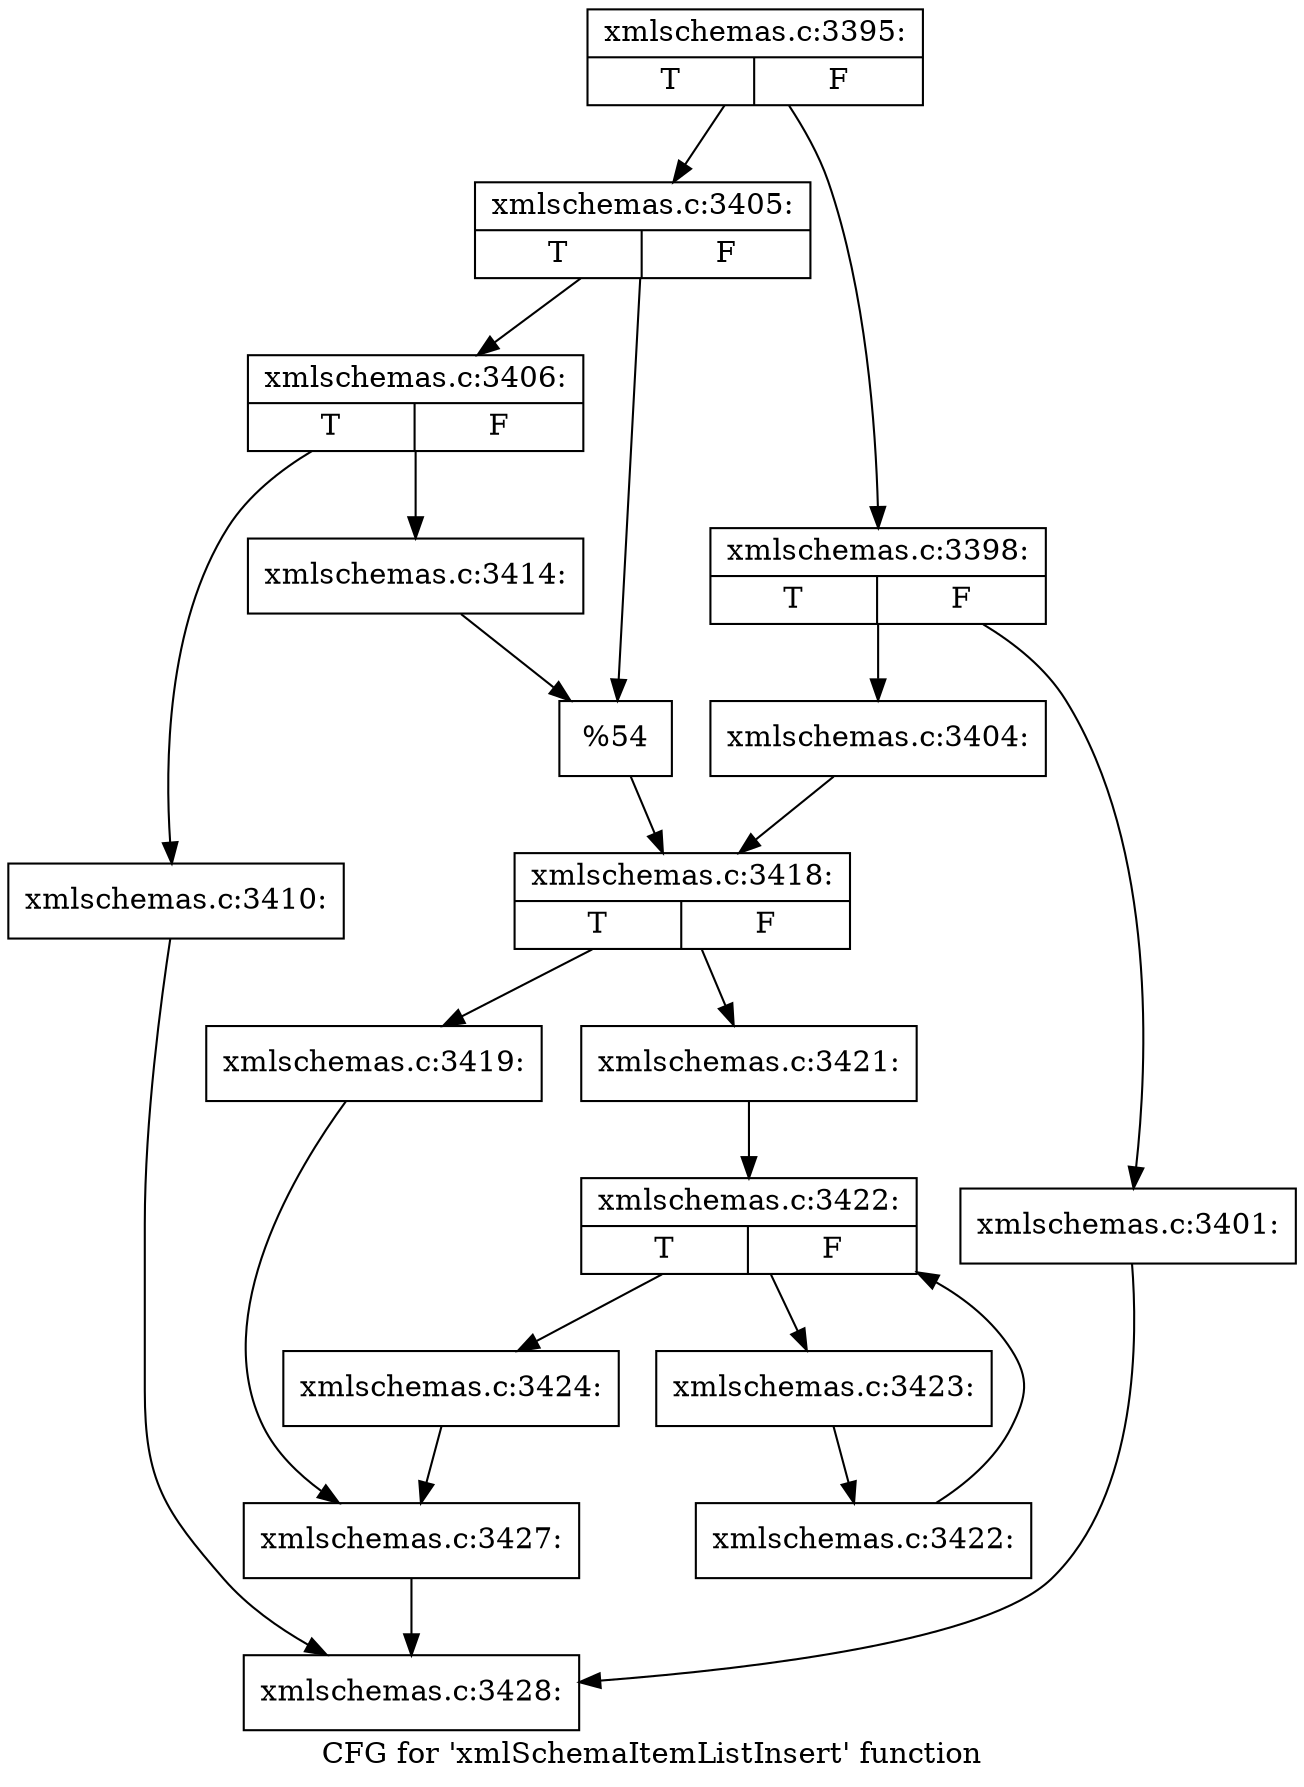 digraph "CFG for 'xmlSchemaItemListInsert' function" {
	label="CFG for 'xmlSchemaItemListInsert' function";

	Node0x5105390 [shape=record,label="{xmlschemas.c:3395:|{<s0>T|<s1>F}}"];
	Node0x5105390 -> Node0x511d810;
	Node0x5105390 -> Node0x511d8b0;
	Node0x511d810 [shape=record,label="{xmlschemas.c:3398:|{<s0>T|<s1>F}}"];
	Node0x511d810 -> Node0x511e190;
	Node0x511d810 -> Node0x511e1e0;
	Node0x511e190 [shape=record,label="{xmlschemas.c:3401:}"];
	Node0x511e190 -> Node0x511cde0;
	Node0x511e1e0 [shape=record,label="{xmlschemas.c:3404:}"];
	Node0x511e1e0 -> Node0x511d860;
	Node0x511d8b0 [shape=record,label="{xmlschemas.c:3405:|{<s0>T|<s1>F}}"];
	Node0x511d8b0 -> Node0x511ed20;
	Node0x511d8b0 -> Node0x511ed70;
	Node0x511ed20 [shape=record,label="{xmlschemas.c:3406:|{<s0>T|<s1>F}}"];
	Node0x511ed20 -> Node0x511ffa0;
	Node0x511ed20 -> Node0x511fff0;
	Node0x511ffa0 [shape=record,label="{xmlschemas.c:3410:}"];
	Node0x511ffa0 -> Node0x511cde0;
	Node0x511fff0 [shape=record,label="{xmlschemas.c:3414:}"];
	Node0x511fff0 -> Node0x511ed70;
	Node0x511ed70 [shape=record,label="{%54}"];
	Node0x511ed70 -> Node0x511d860;
	Node0x511d860 [shape=record,label="{xmlschemas.c:3418:|{<s0>T|<s1>F}}"];
	Node0x511d860 -> Node0x5120bf0;
	Node0x511d860 -> Node0x5120c90;
	Node0x5120bf0 [shape=record,label="{xmlschemas.c:3419:}"];
	Node0x5120bf0 -> Node0x5120c40;
	Node0x5120c90 [shape=record,label="{xmlschemas.c:3421:}"];
	Node0x5120c90 -> Node0x5121f20;
	Node0x5121f20 [shape=record,label="{xmlschemas.c:3422:|{<s0>T|<s1>F}}"];
	Node0x5121f20 -> Node0x5122200;
	Node0x5121f20 -> Node0x5121bf0;
	Node0x5122200 [shape=record,label="{xmlschemas.c:3423:}"];
	Node0x5122200 -> Node0x5122170;
	Node0x5122170 [shape=record,label="{xmlschemas.c:3422:}"];
	Node0x5122170 -> Node0x5121f20;
	Node0x5121bf0 [shape=record,label="{xmlschemas.c:3424:}"];
	Node0x5121bf0 -> Node0x5120c40;
	Node0x5120c40 [shape=record,label="{xmlschemas.c:3427:}"];
	Node0x5120c40 -> Node0x511cde0;
	Node0x511cde0 [shape=record,label="{xmlschemas.c:3428:}"];
}
